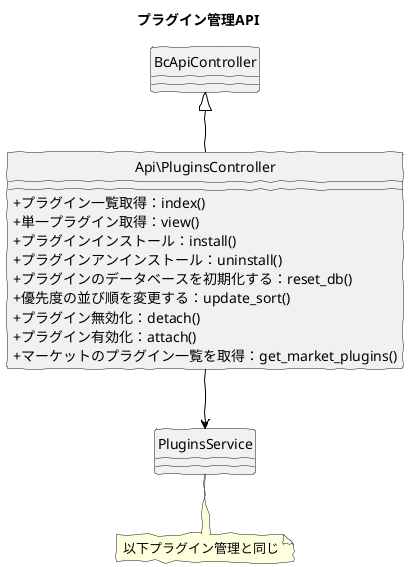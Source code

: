 @startuml
skinparam handwritten true
skinparam backgroundColor white
hide circle
skinparam classAttributeIconSize 0

title プラグイン管理API

class Api\PluginsController {
  + プラグイン一覧取得：index()
  + 単一プラグイン取得：view()
  + プラグインインストール：install()
  + プラグインアンインストール：uninstall()
  + プラグインのデータベースを初期化する：reset_db()
  + 優先度の並び順を変更する：update_sort()
  + プラグイン無効化：detach()
  + プラグイン有効化：attach()
  + マーケットのプラグイン一覧を取得：get_market_plugins()
}

Api\PluginsController -down[#Black]-> PluginsService
Api\PluginsController -up[#Black]-|> BcApiController

note "以下プラグイン管理と同じ" as note
PluginsService .. note

@enduml
